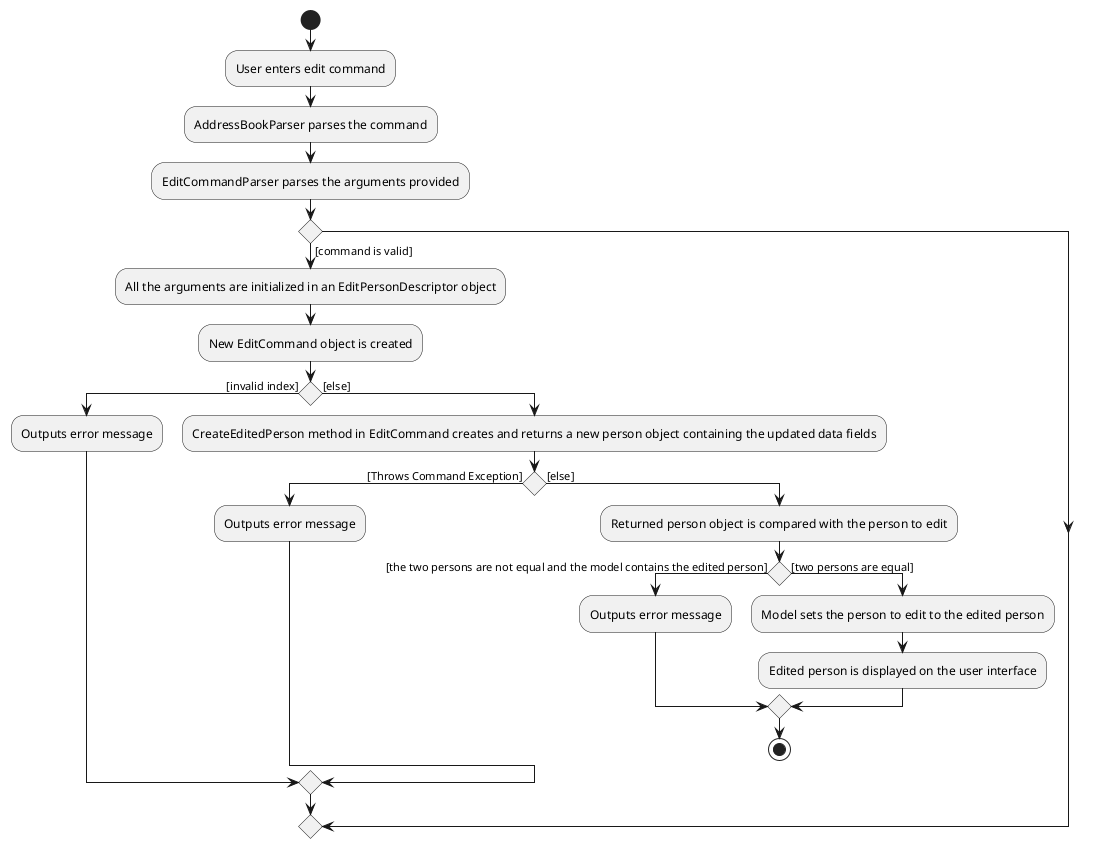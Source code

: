 @startuml
'https://plantuml.com/activity-diagram-beta

start
:User enters edit command;
:AddressBookParser parses the command;
:EditCommandParser parses the arguments provided;
if () then ([command is valid])
  :All the arguments are initialized in an EditPersonDescriptor object;
  :New EditCommand object is created;
  if() then ([invalid index])
    :Outputs error message;
    else ([else])
    :CreateEditedPerson method in EditCommand creates and returns a new person object containing the updated data fields;
    if() then ([Throws Command Exception])
      :Outputs error message;
      else ([else])
      :Returned person object is compared with the person to edit;
      if() then ([the two persons are not equal and the model contains the edited person])
        :Outputs error message;
        else ([two persons are equal])
        :Model sets the person to edit to the edited person;
        :Edited person is displayed on the user interface;
endif

stop

@enduml
